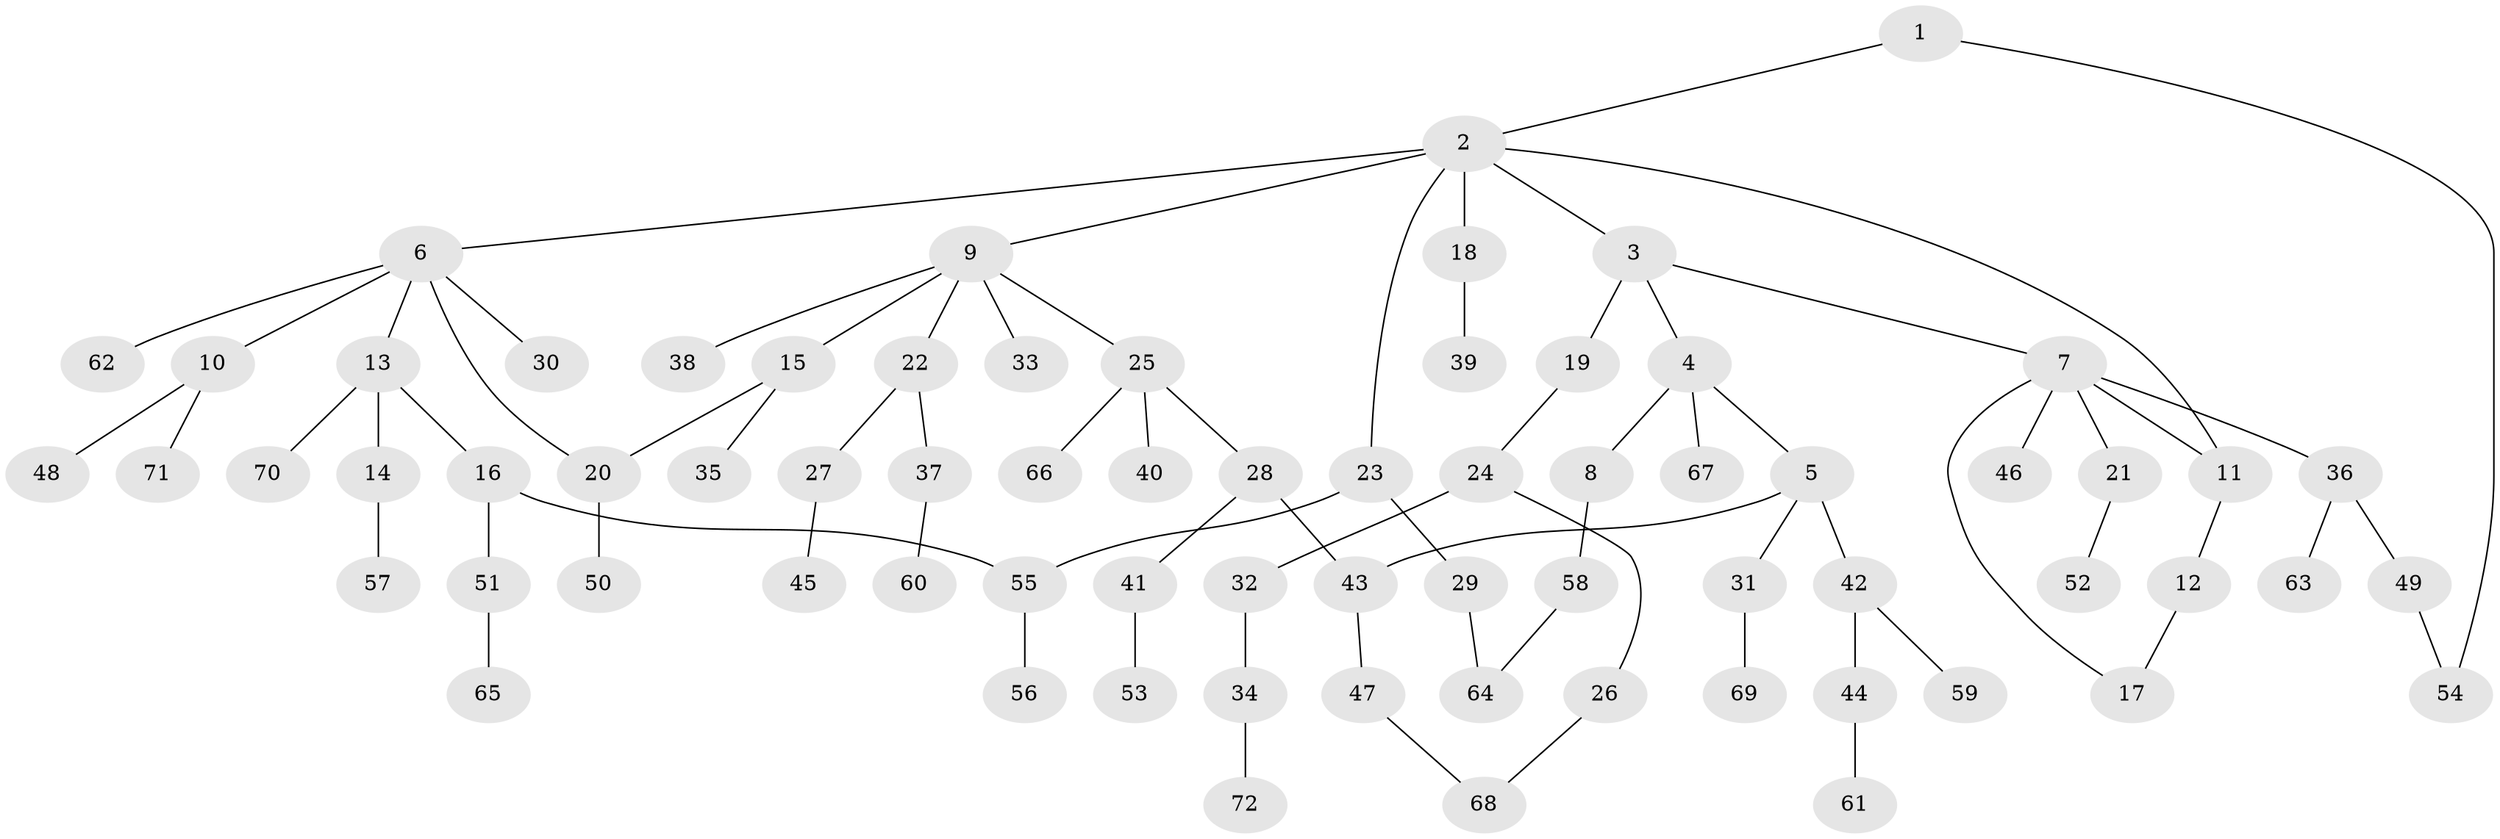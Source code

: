 // coarse degree distribution, {2: 0.2608695652173913, 8: 0.021739130434782608, 6: 0.021739130434782608, 4: 0.043478260869565216, 5: 0.06521739130434782, 7: 0.021739130434782608, 3: 0.13043478260869565, 1: 0.43478260869565216}
// Generated by graph-tools (version 1.1) at 2025/51/02/27/25 19:51:38]
// undirected, 72 vertices, 79 edges
graph export_dot {
graph [start="1"]
  node [color=gray90,style=filled];
  1;
  2;
  3;
  4;
  5;
  6;
  7;
  8;
  9;
  10;
  11;
  12;
  13;
  14;
  15;
  16;
  17;
  18;
  19;
  20;
  21;
  22;
  23;
  24;
  25;
  26;
  27;
  28;
  29;
  30;
  31;
  32;
  33;
  34;
  35;
  36;
  37;
  38;
  39;
  40;
  41;
  42;
  43;
  44;
  45;
  46;
  47;
  48;
  49;
  50;
  51;
  52;
  53;
  54;
  55;
  56;
  57;
  58;
  59;
  60;
  61;
  62;
  63;
  64;
  65;
  66;
  67;
  68;
  69;
  70;
  71;
  72;
  1 -- 2;
  1 -- 54;
  2 -- 3;
  2 -- 6;
  2 -- 9;
  2 -- 18;
  2 -- 23;
  2 -- 11;
  3 -- 4;
  3 -- 7;
  3 -- 19;
  4 -- 5;
  4 -- 8;
  4 -- 67;
  5 -- 31;
  5 -- 42;
  5 -- 43;
  6 -- 10;
  6 -- 13;
  6 -- 20;
  6 -- 30;
  6 -- 62;
  7 -- 11;
  7 -- 17;
  7 -- 21;
  7 -- 36;
  7 -- 46;
  8 -- 58;
  9 -- 15;
  9 -- 22;
  9 -- 25;
  9 -- 33;
  9 -- 38;
  10 -- 48;
  10 -- 71;
  11 -- 12;
  12 -- 17;
  13 -- 14;
  13 -- 16;
  13 -- 70;
  14 -- 57;
  15 -- 35;
  15 -- 20;
  16 -- 51;
  16 -- 55;
  18 -- 39;
  19 -- 24;
  20 -- 50;
  21 -- 52;
  22 -- 27;
  22 -- 37;
  23 -- 29;
  23 -- 55;
  24 -- 26;
  24 -- 32;
  25 -- 28;
  25 -- 40;
  25 -- 66;
  26 -- 68;
  27 -- 45;
  28 -- 41;
  28 -- 43;
  29 -- 64;
  31 -- 69;
  32 -- 34;
  34 -- 72;
  36 -- 49;
  36 -- 63;
  37 -- 60;
  41 -- 53;
  42 -- 44;
  42 -- 59;
  43 -- 47;
  44 -- 61;
  47 -- 68;
  49 -- 54;
  51 -- 65;
  55 -- 56;
  58 -- 64;
}
